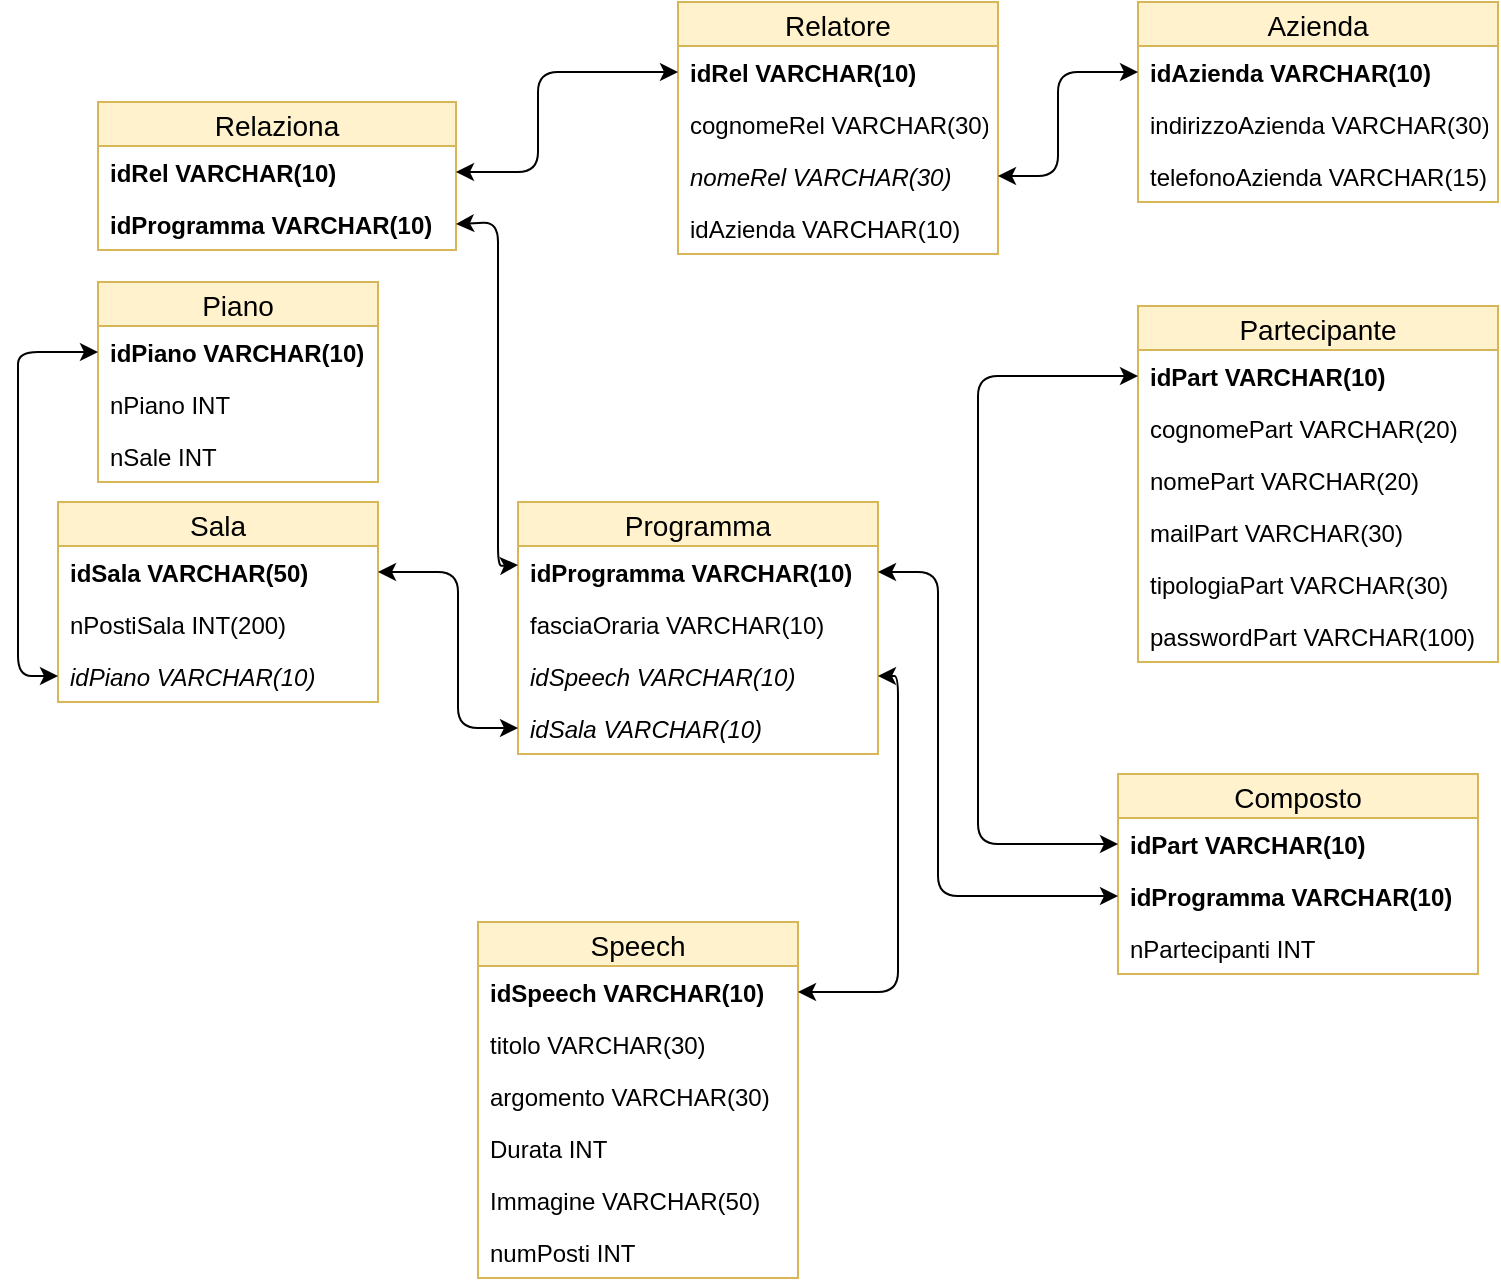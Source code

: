 <mxfile version="13.1.3" type="device"><diagram id="YgNvGVKUgsEMfIeBkhXg" name="Page-1"><mxGraphModel dx="865" dy="463" grid="1" gridSize="10" guides="1" tooltips="1" connect="1" arrows="1" fold="1" page="1" pageScale="1" pageWidth="827" pageHeight="1169" math="0" shadow="0"><root><mxCell id="0"/><mxCell id="1" parent="0"/><mxCell id="9hAnq0WAKQZGZCBfzy9L-1" value="Relatore" style="swimlane;fontStyle=0;childLayout=stackLayout;horizontal=1;startSize=22;fillColor=#fff2cc;horizontalStack=0;resizeParent=1;resizeParentMax=0;resizeLast=0;collapsible=1;marginBottom=0;swimlaneFillColor=#ffffff;align=center;fontSize=14;strokeColor=#d6b656;" parent="1" vertex="1"><mxGeometry x="390" y="30" width="160" height="126" as="geometry"/></mxCell><mxCell id="9hAnq0WAKQZGZCBfzy9L-2" value="idRel VARCHAR(10)" style="text;strokeColor=none;fillColor=none;spacingLeft=4;spacingRight=4;overflow=hidden;rotatable=0;points=[[0,0.5],[1,0.5]];portConstraint=eastwest;fontSize=12;fontStyle=1" parent="9hAnq0WAKQZGZCBfzy9L-1" vertex="1"><mxGeometry y="22" width="160" height="26" as="geometry"/></mxCell><mxCell id="9hAnq0WAKQZGZCBfzy9L-3" value="cognomeRel VARCHAR(30)" style="text;strokeColor=none;fillColor=none;spacingLeft=4;spacingRight=4;overflow=hidden;rotatable=0;points=[[0,0.5],[1,0.5]];portConstraint=eastwest;fontSize=12;fontStyle=0" parent="9hAnq0WAKQZGZCBfzy9L-1" vertex="1"><mxGeometry y="48" width="160" height="26" as="geometry"/></mxCell><mxCell id="9hAnq0WAKQZGZCBfzy9L-6" value="nomeRel VARCHAR(30)" style="text;strokeColor=none;fillColor=none;spacingLeft=4;spacingRight=4;overflow=hidden;rotatable=0;points=[[0,0.5],[1,0.5]];portConstraint=eastwest;fontSize=12;fontStyle=2" parent="9hAnq0WAKQZGZCBfzy9L-1" vertex="1"><mxGeometry y="74" width="160" height="26" as="geometry"/></mxCell><mxCell id="9hAnq0WAKQZGZCBfzy9L-4" value="idAzienda VARCHAR(10)" style="text;strokeColor=none;fillColor=none;spacingLeft=4;spacingRight=4;overflow=hidden;rotatable=0;points=[[0,0.5],[1,0.5]];portConstraint=eastwest;fontSize=12;" parent="9hAnq0WAKQZGZCBfzy9L-1" vertex="1"><mxGeometry y="100" width="160" height="26" as="geometry"/></mxCell><mxCell id="9hAnq0WAKQZGZCBfzy9L-8" value="Azienda" style="swimlane;fontStyle=0;childLayout=stackLayout;horizontal=1;startSize=22;fillColor=#fff2cc;horizontalStack=0;resizeParent=1;resizeParentMax=0;resizeLast=0;collapsible=1;marginBottom=0;swimlaneFillColor=#ffffff;align=center;fontSize=14;strokeColor=#d6b656;" parent="1" vertex="1"><mxGeometry x="620" y="30" width="180" height="100" as="geometry"/></mxCell><mxCell id="9hAnq0WAKQZGZCBfzy9L-9" value="idAzienda VARCHAR(10)" style="text;strokeColor=none;fillColor=none;spacingLeft=4;spacingRight=4;overflow=hidden;rotatable=0;points=[[0,0.5],[1,0.5]];portConstraint=eastwest;fontSize=12;fontStyle=1" parent="9hAnq0WAKQZGZCBfzy9L-8" vertex="1"><mxGeometry y="22" width="180" height="26" as="geometry"/></mxCell><mxCell id="9hAnq0WAKQZGZCBfzy9L-11" value="indirizzoAzienda VARCHAR(30)" style="text;strokeColor=none;fillColor=none;spacingLeft=4;spacingRight=4;overflow=hidden;rotatable=0;points=[[0,0.5],[1,0.5]];portConstraint=eastwest;fontSize=12;" parent="9hAnq0WAKQZGZCBfzy9L-8" vertex="1"><mxGeometry y="48" width="180" height="26" as="geometry"/></mxCell><mxCell id="9hAnq0WAKQZGZCBfzy9L-10" value="telefonoAzienda VARCHAR(15)" style="text;strokeColor=none;fillColor=none;spacingLeft=4;spacingRight=4;overflow=hidden;rotatable=0;points=[[0,0.5],[1,0.5]];portConstraint=eastwest;fontSize=12;" parent="9hAnq0WAKQZGZCBfzy9L-8" vertex="1"><mxGeometry y="74" width="180" height="26" as="geometry"/></mxCell><mxCell id="9hAnq0WAKQZGZCBfzy9L-14" value="" style="endArrow=classic;startArrow=classic;html=1;exitX=1;exitY=0.5;exitDx=0;exitDy=0;entryX=0;entryY=0.5;entryDx=0;entryDy=0;" parent="1" source="9hAnq0WAKQZGZCBfzy9L-6" target="9hAnq0WAKQZGZCBfzy9L-9" edge="1"><mxGeometry width="50" height="50" relative="1" as="geometry"><mxPoint x="590" y="180" as="sourcePoint"/><mxPoint x="640" y="130" as="targetPoint"/><Array as="points"><mxPoint x="580" y="117"/><mxPoint x="580" y="65"/></Array></mxGeometry></mxCell><mxCell id="9hAnq0WAKQZGZCBfzy9L-15" value="Programma" style="swimlane;fontStyle=0;childLayout=stackLayout;horizontal=1;startSize=22;fillColor=#fff2cc;horizontalStack=0;resizeParent=1;resizeParentMax=0;resizeLast=0;collapsible=1;marginBottom=0;swimlaneFillColor=#ffffff;align=center;fontSize=14;strokeColor=#d6b656;" parent="1" vertex="1"><mxGeometry x="310" y="280" width="180" height="126" as="geometry"/></mxCell><mxCell id="9hAnq0WAKQZGZCBfzy9L-16" value="idProgramma VARCHAR(10)&#10;" style="text;strokeColor=none;fillColor=none;spacingLeft=4;spacingRight=4;overflow=hidden;rotatable=0;points=[[0,0.5],[1,0.5]];portConstraint=eastwest;fontSize=12;fontStyle=1" parent="9hAnq0WAKQZGZCBfzy9L-15" vertex="1"><mxGeometry y="22" width="180" height="26" as="geometry"/></mxCell><mxCell id="9hAnq0WAKQZGZCBfzy9L-17" value="fasciaOraria VARCHAR(10)" style="text;strokeColor=none;fillColor=none;spacingLeft=4;spacingRight=4;overflow=hidden;rotatable=0;points=[[0,0.5],[1,0.5]];portConstraint=eastwest;fontSize=12;" parent="9hAnq0WAKQZGZCBfzy9L-15" vertex="1"><mxGeometry y="48" width="180" height="26" as="geometry"/></mxCell><mxCell id="9hAnq0WAKQZGZCBfzy9L-19" value="idSpeech VARCHAR(10)" style="text;strokeColor=none;fillColor=none;spacingLeft=4;spacingRight=4;overflow=hidden;rotatable=0;points=[[0,0.5],[1,0.5]];portConstraint=eastwest;fontSize=12;fontStyle=2" parent="9hAnq0WAKQZGZCBfzy9L-15" vertex="1"><mxGeometry y="74" width="180" height="26" as="geometry"/></mxCell><mxCell id="9hAnq0WAKQZGZCBfzy9L-18" value="idSala VARCHAR(10)" style="text;strokeColor=none;fillColor=none;spacingLeft=4;spacingRight=4;overflow=hidden;rotatable=0;points=[[0,0.5],[1,0.5]];portConstraint=eastwest;fontSize=12;fontStyle=2" parent="9hAnq0WAKQZGZCBfzy9L-15" vertex="1"><mxGeometry y="100" width="180" height="26" as="geometry"/></mxCell><mxCell id="9hAnq0WAKQZGZCBfzy9L-20" value="Speech" style="swimlane;fontStyle=0;childLayout=stackLayout;horizontal=1;startSize=22;fillColor=#fff2cc;horizontalStack=0;resizeParent=1;resizeParentMax=0;resizeLast=0;collapsible=1;marginBottom=0;swimlaneFillColor=#ffffff;align=center;fontSize=14;strokeColor=#d6b656;" parent="1" vertex="1"><mxGeometry x="290" y="490" width="160" height="178" as="geometry"/></mxCell><mxCell id="9hAnq0WAKQZGZCBfzy9L-21" value="idSpeech VARCHAR(10)" style="text;strokeColor=none;fillColor=none;spacingLeft=4;spacingRight=4;overflow=hidden;rotatable=0;points=[[0,0.5],[1,0.5]];portConstraint=eastwest;fontSize=12;fontStyle=1" parent="9hAnq0WAKQZGZCBfzy9L-20" vertex="1"><mxGeometry y="22" width="160" height="26" as="geometry"/></mxCell><mxCell id="9hAnq0WAKQZGZCBfzy9L-22" value="titolo VARCHAR(30)" style="text;strokeColor=none;fillColor=none;spacingLeft=4;spacingRight=4;overflow=hidden;rotatable=0;points=[[0,0.5],[1,0.5]];portConstraint=eastwest;fontSize=12;" parent="9hAnq0WAKQZGZCBfzy9L-20" vertex="1"><mxGeometry y="48" width="160" height="26" as="geometry"/></mxCell><mxCell id="1lFAC6_GppdSYpF-2XS4-1" value="argomento VARCHAR(30)" style="text;strokeColor=none;fillColor=none;spacingLeft=4;spacingRight=4;overflow=hidden;rotatable=0;points=[[0,0.5],[1,0.5]];portConstraint=eastwest;fontSize=12;" parent="9hAnq0WAKQZGZCBfzy9L-20" vertex="1"><mxGeometry y="74" width="160" height="26" as="geometry"/></mxCell><mxCell id="9hAnq0WAKQZGZCBfzy9L-23" value="Durata INT" style="text;strokeColor=none;fillColor=none;spacingLeft=4;spacingRight=4;overflow=hidden;rotatable=0;points=[[0,0.5],[1,0.5]];portConstraint=eastwest;fontSize=12;" parent="9hAnq0WAKQZGZCBfzy9L-20" vertex="1"><mxGeometry y="100" width="160" height="26" as="geometry"/></mxCell><mxCell id="ffdSvUcUntxyCwDpXLCR-2" value="Immagine VARCHAR(50)" style="text;strokeColor=none;fillColor=none;spacingLeft=4;spacingRight=4;overflow=hidden;rotatable=0;points=[[0,0.5],[1,0.5]];portConstraint=eastwest;fontSize=12;" vertex="1" parent="9hAnq0WAKQZGZCBfzy9L-20"><mxGeometry y="126" width="160" height="26" as="geometry"/></mxCell><mxCell id="ffdSvUcUntxyCwDpXLCR-1" value="numPosti INT" style="text;strokeColor=none;fillColor=none;spacingLeft=4;spacingRight=4;overflow=hidden;rotatable=0;points=[[0,0.5],[1,0.5]];portConstraint=eastwest;fontSize=12;" vertex="1" parent="9hAnq0WAKQZGZCBfzy9L-20"><mxGeometry y="152" width="160" height="26" as="geometry"/></mxCell><mxCell id="9hAnq0WAKQZGZCBfzy9L-25" value="Partecipante" style="swimlane;fontStyle=0;childLayout=stackLayout;horizontal=1;startSize=22;fillColor=#fff2cc;horizontalStack=0;resizeParent=1;resizeParentMax=0;resizeLast=0;collapsible=1;marginBottom=0;swimlaneFillColor=#ffffff;align=center;fontSize=14;strokeColor=#d6b656;" parent="1" vertex="1"><mxGeometry x="620" y="182" width="180" height="178" as="geometry"/></mxCell><mxCell id="9hAnq0WAKQZGZCBfzy9L-26" value="idPart VARCHAR(10)" style="text;strokeColor=none;fillColor=none;spacingLeft=4;spacingRight=4;overflow=hidden;rotatable=0;points=[[0,0.5],[1,0.5]];portConstraint=eastwest;fontSize=12;fontStyle=1;fontColor=#000000;" parent="9hAnq0WAKQZGZCBfzy9L-25" vertex="1"><mxGeometry y="22" width="180" height="26" as="geometry"/></mxCell><mxCell id="9hAnq0WAKQZGZCBfzy9L-27" value="cognomePart VARCHAR(20)" style="text;strokeColor=none;fillColor=none;spacingLeft=4;spacingRight=4;overflow=hidden;rotatable=0;points=[[0,0.5],[1,0.5]];portConstraint=eastwest;fontSize=12;" parent="9hAnq0WAKQZGZCBfzy9L-25" vertex="1"><mxGeometry y="48" width="180" height="26" as="geometry"/></mxCell><mxCell id="9hAnq0WAKQZGZCBfzy9L-28" value="nomePart VARCHAR(20) " style="text;strokeColor=none;fillColor=none;spacingLeft=4;spacingRight=4;overflow=hidden;rotatable=0;points=[[0,0.5],[1,0.5]];portConstraint=eastwest;fontSize=12;" parent="9hAnq0WAKQZGZCBfzy9L-25" vertex="1"><mxGeometry y="74" width="180" height="26" as="geometry"/></mxCell><mxCell id="9hAnq0WAKQZGZCBfzy9L-29" value="mailPart VARCHAR(30)" style="text;strokeColor=none;fillColor=none;spacingLeft=4;spacingRight=4;overflow=hidden;rotatable=0;points=[[0,0.5],[1,0.5]];portConstraint=eastwest;fontSize=12;" parent="9hAnq0WAKQZGZCBfzy9L-25" vertex="1"><mxGeometry y="100" width="180" height="26" as="geometry"/></mxCell><mxCell id="9hAnq0WAKQZGZCBfzy9L-30" value="tipologiaPart VARCHAR(30)" style="text;strokeColor=none;fillColor=none;spacingLeft=4;spacingRight=4;overflow=hidden;rotatable=0;points=[[0,0.5],[1,0.5]];portConstraint=eastwest;fontSize=12;" parent="9hAnq0WAKQZGZCBfzy9L-25" vertex="1"><mxGeometry y="126" width="180" height="26" as="geometry"/></mxCell><mxCell id="ffdSvUcUntxyCwDpXLCR-3" value="passwordPart VARCHAR(100)" style="text;strokeColor=none;fillColor=none;spacingLeft=4;spacingRight=4;overflow=hidden;rotatable=0;points=[[0,0.5],[1,0.5]];portConstraint=eastwest;fontSize=12;" vertex="1" parent="9hAnq0WAKQZGZCBfzy9L-25"><mxGeometry y="152" width="180" height="26" as="geometry"/></mxCell><mxCell id="9hAnq0WAKQZGZCBfzy9L-31" value="Sala" style="swimlane;fontStyle=0;childLayout=stackLayout;horizontal=1;startSize=22;fillColor=#fff2cc;horizontalStack=0;resizeParent=1;resizeParentMax=0;resizeLast=0;collapsible=1;marginBottom=0;swimlaneFillColor=#ffffff;align=center;fontSize=14;strokeColor=#d6b656;" parent="1" vertex="1"><mxGeometry x="80" y="280" width="160" height="100" as="geometry"/></mxCell><mxCell id="9hAnq0WAKQZGZCBfzy9L-32" value="idSala VARCHAR(50)" style="text;strokeColor=none;fillColor=none;spacingLeft=4;spacingRight=4;overflow=hidden;rotatable=0;points=[[0,0.5],[1,0.5]];portConstraint=eastwest;fontSize=12;fontStyle=1" parent="9hAnq0WAKQZGZCBfzy9L-31" vertex="1"><mxGeometry y="22" width="160" height="26" as="geometry"/></mxCell><mxCell id="9hAnq0WAKQZGZCBfzy9L-33" value="nPostiSala INT(200)" style="text;strokeColor=none;fillColor=none;spacingLeft=4;spacingRight=4;overflow=hidden;rotatable=0;points=[[0,0.5],[1,0.5]];portConstraint=eastwest;fontSize=12;" parent="9hAnq0WAKQZGZCBfzy9L-31" vertex="1"><mxGeometry y="48" width="160" height="26" as="geometry"/></mxCell><mxCell id="9hAnq0WAKQZGZCBfzy9L-34" value="idPiano VARCHAR(10)" style="text;strokeColor=none;fillColor=none;spacingLeft=4;spacingRight=4;overflow=hidden;rotatable=0;points=[[0,0.5],[1,0.5]];portConstraint=eastwest;fontSize=12;fontStyle=2" parent="9hAnq0WAKQZGZCBfzy9L-31" vertex="1"><mxGeometry y="74" width="160" height="26" as="geometry"/></mxCell><mxCell id="9hAnq0WAKQZGZCBfzy9L-35" value="" style="endArrow=classic;startArrow=classic;html=1;exitX=1;exitY=0.5;exitDx=0;exitDy=0;entryX=0;entryY=0.5;entryDx=0;entryDy=0;" parent="1" source="9hAnq0WAKQZGZCBfzy9L-32" target="9hAnq0WAKQZGZCBfzy9L-18" edge="1"><mxGeometry width="50" height="50" relative="1" as="geometry"><mxPoint x="230" y="470" as="sourcePoint"/><mxPoint x="280" y="420" as="targetPoint"/><Array as="points"><mxPoint x="280" y="315"/><mxPoint x="280" y="393"/></Array></mxGeometry></mxCell><mxCell id="9hAnq0WAKQZGZCBfzy9L-36" value="Piano" style="swimlane;fontStyle=0;childLayout=stackLayout;horizontal=1;startSize=22;fillColor=#fff2cc;horizontalStack=0;resizeParent=1;resizeParentMax=0;resizeLast=0;collapsible=1;marginBottom=0;swimlaneFillColor=#ffffff;align=center;fontSize=14;strokeColor=#d6b656;" parent="1" vertex="1"><mxGeometry x="100" y="170" width="140" height="100" as="geometry"/></mxCell><mxCell id="9hAnq0WAKQZGZCBfzy9L-37" value="idPiano VARCHAR(10)" style="text;strokeColor=none;fillColor=none;spacingLeft=4;spacingRight=4;overflow=hidden;rotatable=0;points=[[0,0.5],[1,0.5]];portConstraint=eastwest;fontSize=12;fontStyle=1" parent="9hAnq0WAKQZGZCBfzy9L-36" vertex="1"><mxGeometry y="22" width="140" height="26" as="geometry"/></mxCell><mxCell id="AciSxnDnCXR9I87d0FgO-1" value="nPiano INT" style="text;strokeColor=none;fillColor=none;spacingLeft=4;spacingRight=4;overflow=hidden;rotatable=0;points=[[0,0.5],[1,0.5]];portConstraint=eastwest;fontSize=12;" parent="9hAnq0WAKQZGZCBfzy9L-36" vertex="1"><mxGeometry y="48" width="140" height="26" as="geometry"/></mxCell><mxCell id="AciSxnDnCXR9I87d0FgO-2" value="nSale INT" style="text;strokeColor=none;fillColor=none;spacingLeft=4;spacingRight=4;overflow=hidden;rotatable=0;points=[[0,0.5],[1,0.5]];portConstraint=eastwest;fontSize=12;" parent="9hAnq0WAKQZGZCBfzy9L-36" vertex="1"><mxGeometry y="74" width="140" height="26" as="geometry"/></mxCell><mxCell id="9hAnq0WAKQZGZCBfzy9L-40" value="" style="endArrow=classic;startArrow=classic;html=1;entryX=0;entryY=0.5;entryDx=0;entryDy=0;exitX=0;exitY=0.5;exitDx=0;exitDy=0;" parent="1" source="9hAnq0WAKQZGZCBfzy9L-37" target="9hAnq0WAKQZGZCBfzy9L-34" edge="1"><mxGeometry width="50" height="50" relative="1" as="geometry"><mxPoint x="20" y="420" as="sourcePoint"/><mxPoint x="70" y="370" as="targetPoint"/><Array as="points"><mxPoint x="60" y="205"/><mxPoint x="60" y="217"/><mxPoint x="60" y="367"/></Array></mxGeometry></mxCell><mxCell id="9hAnq0WAKQZGZCBfzy9L-41" value="Relaziona" style="swimlane;fontStyle=0;childLayout=stackLayout;horizontal=1;startSize=22;fillColor=#fff2cc;horizontalStack=0;resizeParent=1;resizeParentMax=0;resizeLast=0;collapsible=1;marginBottom=0;swimlaneFillColor=#ffffff;align=center;fontSize=14;strokeColor=#d6b656;" parent="1" vertex="1"><mxGeometry x="100" y="80" width="179" height="74" as="geometry"/></mxCell><mxCell id="9hAnq0WAKQZGZCBfzy9L-42" value="idRel VARCHAR(10)" style="text;strokeColor=none;fillColor=none;spacingLeft=4;spacingRight=4;overflow=hidden;rotatable=0;points=[[0,0.5],[1,0.5]];portConstraint=eastwest;fontSize=12;fontStyle=1" parent="9hAnq0WAKQZGZCBfzy9L-41" vertex="1"><mxGeometry y="22" width="179" height="26" as="geometry"/></mxCell><mxCell id="9hAnq0WAKQZGZCBfzy9L-43" value="idProgramma VARCHAR(10)" style="text;strokeColor=none;fillColor=none;spacingLeft=4;spacingRight=4;overflow=hidden;rotatable=0;points=[[0,0.5],[1,0.5]];portConstraint=eastwest;fontSize=12;fontStyle=1" parent="9hAnq0WAKQZGZCBfzy9L-41" vertex="1"><mxGeometry y="48" width="179" height="26" as="geometry"/></mxCell><mxCell id="9hAnq0WAKQZGZCBfzy9L-45" value="" style="endArrow=classic;startArrow=classic;html=1;exitX=1;exitY=0.5;exitDx=0;exitDy=0;entryX=0;entryY=0.5;entryDx=0;entryDy=0;" parent="1" source="9hAnq0WAKQZGZCBfzy9L-42" target="9hAnq0WAKQZGZCBfzy9L-2" edge="1"><mxGeometry width="50" height="50" relative="1" as="geometry"><mxPoint x="310" y="210" as="sourcePoint"/><mxPoint x="360" y="160" as="targetPoint"/><Array as="points"><mxPoint x="320" y="115"/><mxPoint x="320" y="65"/></Array></mxGeometry></mxCell><mxCell id="9hAnq0WAKQZGZCBfzy9L-46" value="" style="endArrow=classic;startArrow=classic;html=1;exitX=1;exitY=0.5;exitDx=0;exitDy=0;entryX=0;entryY=0.25;entryDx=0;entryDy=0;" parent="1" source="9hAnq0WAKQZGZCBfzy9L-43" target="9hAnq0WAKQZGZCBfzy9L-15" edge="1"><mxGeometry width="50" height="50" relative="1" as="geometry"><mxPoint x="320" y="220" as="sourcePoint"/><mxPoint x="370" y="170" as="targetPoint"/><Array as="points"><mxPoint x="300" y="140"/><mxPoint x="300" y="312"/></Array></mxGeometry></mxCell><mxCell id="9hAnq0WAKQZGZCBfzy9L-47" value="Composto" style="swimlane;fontStyle=0;childLayout=stackLayout;horizontal=1;startSize=22;fillColor=#fff2cc;horizontalStack=0;resizeParent=1;resizeParentMax=0;resizeLast=0;collapsible=1;marginBottom=0;swimlaneFillColor=#ffffff;align=center;fontSize=14;strokeColor=#d6b656;" parent="1" vertex="1"><mxGeometry x="610" y="416" width="180" height="100" as="geometry"/></mxCell><mxCell id="9hAnq0WAKQZGZCBfzy9L-48" value="idPart VARCHAR(10)" style="text;strokeColor=none;fillColor=none;spacingLeft=4;spacingRight=4;overflow=hidden;rotatable=0;points=[[0,0.5],[1,0.5]];portConstraint=eastwest;fontSize=12;fontStyle=1" parent="9hAnq0WAKQZGZCBfzy9L-47" vertex="1"><mxGeometry y="22" width="180" height="26" as="geometry"/></mxCell><mxCell id="9hAnq0WAKQZGZCBfzy9L-49" value="idProgramma VARCHAR(10)" style="text;strokeColor=none;fillColor=none;spacingLeft=4;spacingRight=4;overflow=hidden;rotatable=0;points=[[0,0.5],[1,0.5]];portConstraint=eastwest;fontSize=12;fontStyle=1" parent="9hAnq0WAKQZGZCBfzy9L-47" vertex="1"><mxGeometry y="48" width="180" height="26" as="geometry"/></mxCell><mxCell id="DhgvKLF78v-gzX74xNy5-1" value="nPartecipanti INT" style="text;strokeColor=none;fillColor=none;spacingLeft=4;spacingRight=4;overflow=hidden;rotatable=0;points=[[0,0.5],[1,0.5]];portConstraint=eastwest;fontSize=12;fontStyle=0" parent="9hAnq0WAKQZGZCBfzy9L-47" vertex="1"><mxGeometry y="74" width="180" height="26" as="geometry"/></mxCell><mxCell id="9hAnq0WAKQZGZCBfzy9L-50" value="" style="endArrow=classic;startArrow=classic;html=1;exitX=1;exitY=0.5;exitDx=0;exitDy=0;entryX=1;entryY=0.5;entryDx=0;entryDy=0;" parent="1" source="9hAnq0WAKQZGZCBfzy9L-21" target="9hAnq0WAKQZGZCBfzy9L-19" edge="1"><mxGeometry width="50" height="50" relative="1" as="geometry"><mxPoint x="520" y="470" as="sourcePoint"/><mxPoint x="570" y="420" as="targetPoint"/><Array as="points"><mxPoint x="500" y="525"/><mxPoint x="500" y="367"/></Array></mxGeometry></mxCell><mxCell id="9hAnq0WAKQZGZCBfzy9L-51" value="" style="endArrow=classic;startArrow=classic;html=1;exitX=1;exitY=0.5;exitDx=0;exitDy=0;entryX=0;entryY=0.5;entryDx=0;entryDy=0;" parent="1" source="9hAnq0WAKQZGZCBfzy9L-16" target="9hAnq0WAKQZGZCBfzy9L-49" edge="1"><mxGeometry width="50" height="50" relative="1" as="geometry"><mxPoint x="580" y="320" as="sourcePoint"/><mxPoint x="630" y="270" as="targetPoint"/><Array as="points"><mxPoint x="520" y="315"/><mxPoint x="520" y="477"/></Array></mxGeometry></mxCell><mxCell id="9hAnq0WAKQZGZCBfzy9L-52" value="" style="endArrow=classic;startArrow=classic;html=1;entryX=0;entryY=0.5;entryDx=0;entryDy=0;exitX=0;exitY=0.5;exitDx=0;exitDy=0;" parent="1" source="9hAnq0WAKQZGZCBfzy9L-48" target="9hAnq0WAKQZGZCBfzy9L-26" edge="1"><mxGeometry width="50" height="50" relative="1" as="geometry"><mxPoint x="610" y="280" as="sourcePoint"/><mxPoint x="660" y="230" as="targetPoint"/><Array as="points"><mxPoint x="540" y="451"/><mxPoint x="540" y="217"/></Array></mxGeometry></mxCell></root></mxGraphModel></diagram></mxfile>